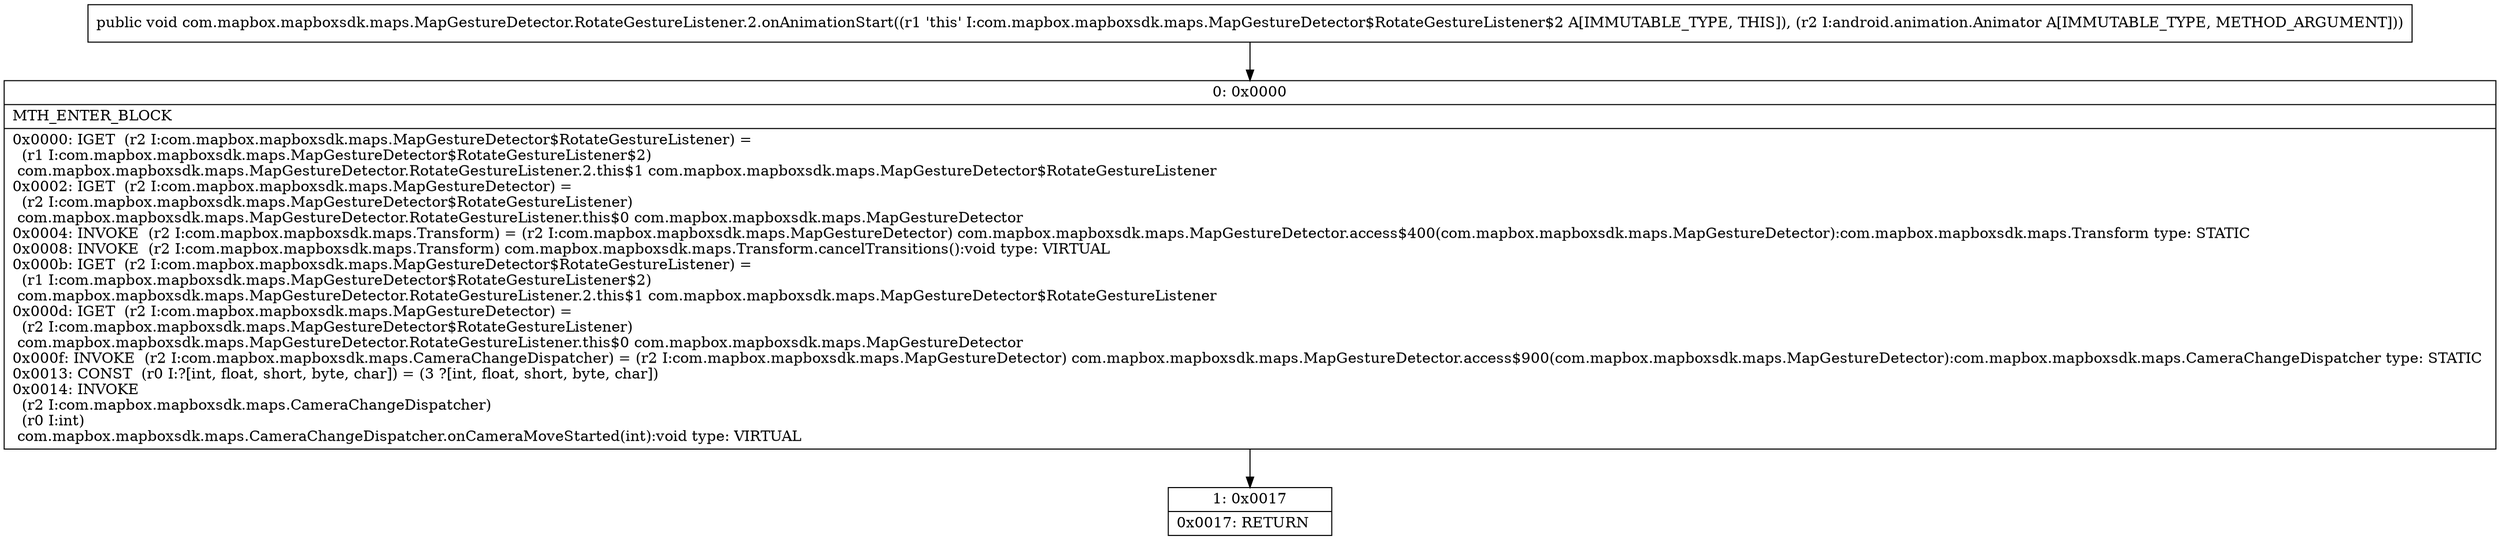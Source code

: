 digraph "CFG forcom.mapbox.mapboxsdk.maps.MapGestureDetector.RotateGestureListener.2.onAnimationStart(Landroid\/animation\/Animator;)V" {
Node_0 [shape=record,label="{0\:\ 0x0000|MTH_ENTER_BLOCK\l|0x0000: IGET  (r2 I:com.mapbox.mapboxsdk.maps.MapGestureDetector$RotateGestureListener) = \l  (r1 I:com.mapbox.mapboxsdk.maps.MapGestureDetector$RotateGestureListener$2)\l com.mapbox.mapboxsdk.maps.MapGestureDetector.RotateGestureListener.2.this$1 com.mapbox.mapboxsdk.maps.MapGestureDetector$RotateGestureListener \l0x0002: IGET  (r2 I:com.mapbox.mapboxsdk.maps.MapGestureDetector) = \l  (r2 I:com.mapbox.mapboxsdk.maps.MapGestureDetector$RotateGestureListener)\l com.mapbox.mapboxsdk.maps.MapGestureDetector.RotateGestureListener.this$0 com.mapbox.mapboxsdk.maps.MapGestureDetector \l0x0004: INVOKE  (r2 I:com.mapbox.mapboxsdk.maps.Transform) = (r2 I:com.mapbox.mapboxsdk.maps.MapGestureDetector) com.mapbox.mapboxsdk.maps.MapGestureDetector.access$400(com.mapbox.mapboxsdk.maps.MapGestureDetector):com.mapbox.mapboxsdk.maps.Transform type: STATIC \l0x0008: INVOKE  (r2 I:com.mapbox.mapboxsdk.maps.Transform) com.mapbox.mapboxsdk.maps.Transform.cancelTransitions():void type: VIRTUAL \l0x000b: IGET  (r2 I:com.mapbox.mapboxsdk.maps.MapGestureDetector$RotateGestureListener) = \l  (r1 I:com.mapbox.mapboxsdk.maps.MapGestureDetector$RotateGestureListener$2)\l com.mapbox.mapboxsdk.maps.MapGestureDetector.RotateGestureListener.2.this$1 com.mapbox.mapboxsdk.maps.MapGestureDetector$RotateGestureListener \l0x000d: IGET  (r2 I:com.mapbox.mapboxsdk.maps.MapGestureDetector) = \l  (r2 I:com.mapbox.mapboxsdk.maps.MapGestureDetector$RotateGestureListener)\l com.mapbox.mapboxsdk.maps.MapGestureDetector.RotateGestureListener.this$0 com.mapbox.mapboxsdk.maps.MapGestureDetector \l0x000f: INVOKE  (r2 I:com.mapbox.mapboxsdk.maps.CameraChangeDispatcher) = (r2 I:com.mapbox.mapboxsdk.maps.MapGestureDetector) com.mapbox.mapboxsdk.maps.MapGestureDetector.access$900(com.mapbox.mapboxsdk.maps.MapGestureDetector):com.mapbox.mapboxsdk.maps.CameraChangeDispatcher type: STATIC \l0x0013: CONST  (r0 I:?[int, float, short, byte, char]) = (3 ?[int, float, short, byte, char]) \l0x0014: INVOKE  \l  (r2 I:com.mapbox.mapboxsdk.maps.CameraChangeDispatcher)\l  (r0 I:int)\l com.mapbox.mapboxsdk.maps.CameraChangeDispatcher.onCameraMoveStarted(int):void type: VIRTUAL \l}"];
Node_1 [shape=record,label="{1\:\ 0x0017|0x0017: RETURN   \l}"];
MethodNode[shape=record,label="{public void com.mapbox.mapboxsdk.maps.MapGestureDetector.RotateGestureListener.2.onAnimationStart((r1 'this' I:com.mapbox.mapboxsdk.maps.MapGestureDetector$RotateGestureListener$2 A[IMMUTABLE_TYPE, THIS]), (r2 I:android.animation.Animator A[IMMUTABLE_TYPE, METHOD_ARGUMENT])) }"];
MethodNode -> Node_0;
Node_0 -> Node_1;
}

